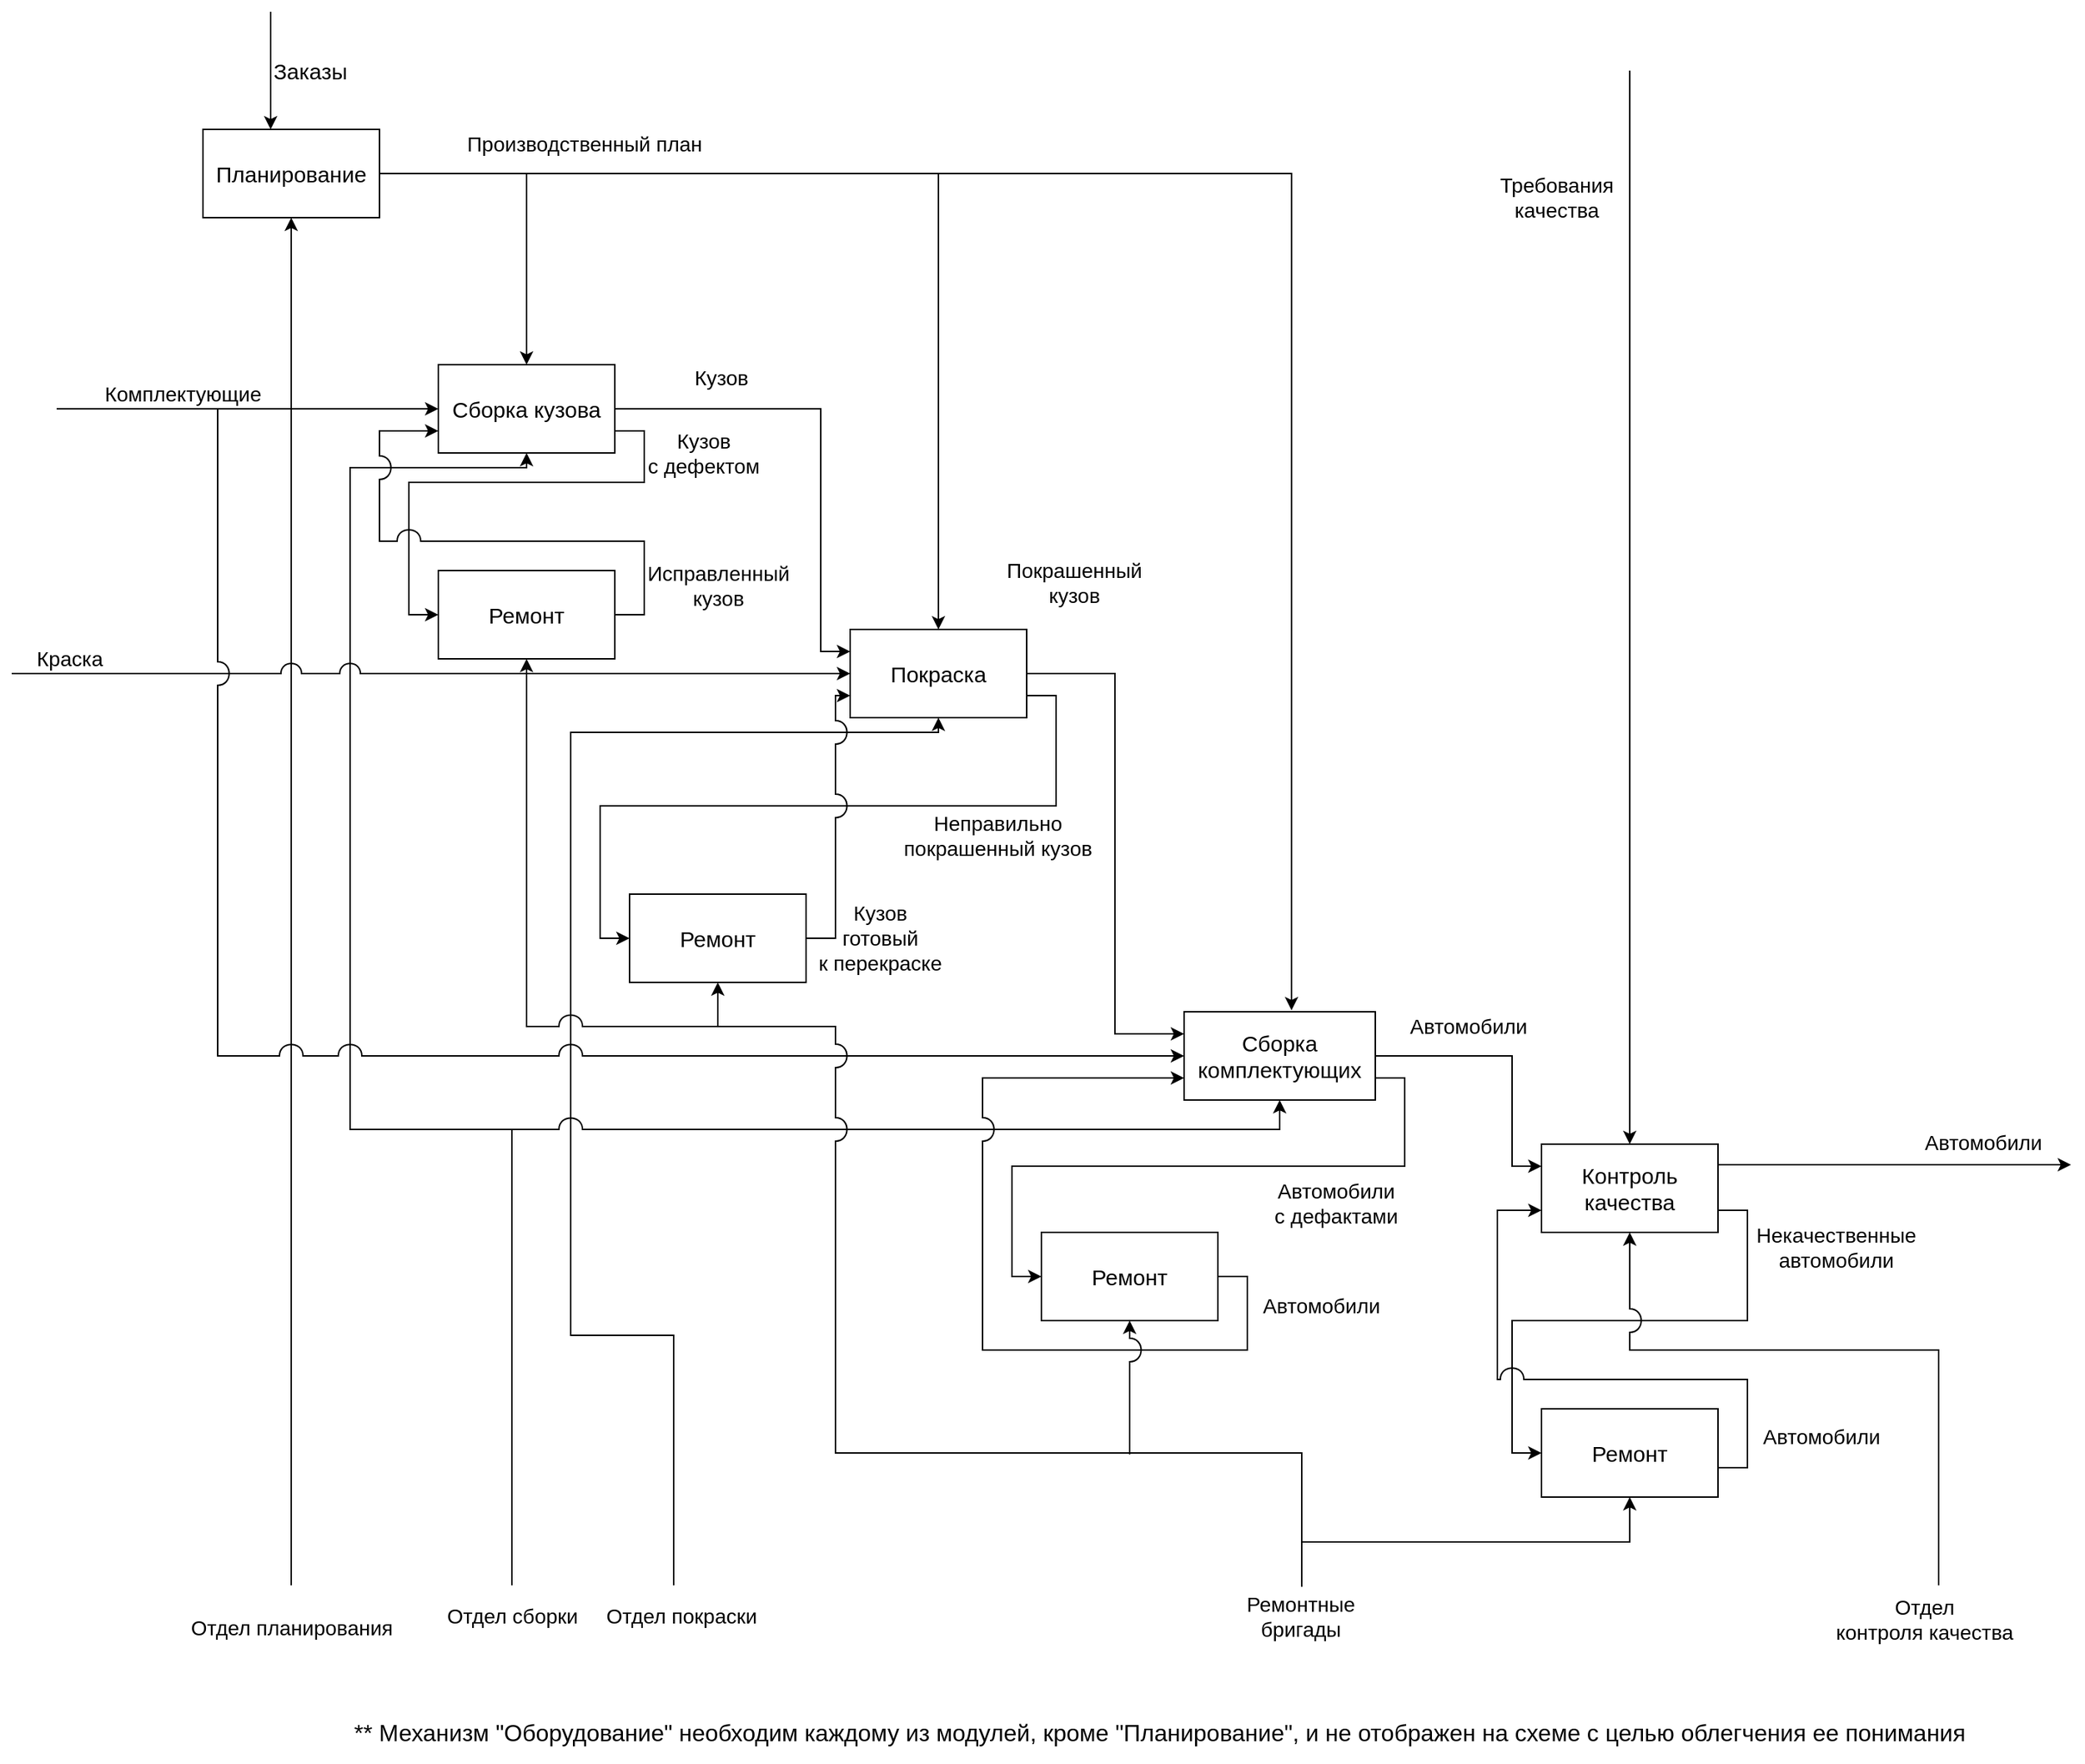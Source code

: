 <mxfile version="12.7.1" type="device"><diagram id="37y4BFi9lXm88TYBVuM7" name="Page-1"><mxGraphModel dx="1422" dy="745" grid="1" gridSize="10" guides="1" tooltips="1" connect="1" arrows="1" fold="1" page="1" pageScale="1" pageWidth="827" pageHeight="1169" math="0" shadow="0"><root><mxCell id="0"/><mxCell id="1" parent="0"/><mxCell id="PF9MS3eb9J_s0mheDXac-2" value="&lt;span style=&quot;font-size: 15px&quot;&gt;Заказы&lt;/span&gt;" style="edgeStyle=orthogonalEdgeStyle;rounded=0;orthogonalLoop=1;jettySize=auto;html=1;endArrow=none;endFill=0;startArrow=classic;startFill=1;labelPosition=right;verticalLabelPosition=middle;align=left;verticalAlign=middle;" edge="1" parent="1"><mxGeometry relative="1" as="geometry"><mxPoint x="206" y="60" as="targetPoint"/><mxPoint x="206" y="140" as="sourcePoint"/></mxGeometry></mxCell><mxCell id="PF9MS3eb9J_s0mheDXac-12" style="edgeStyle=orthogonalEdgeStyle;rounded=0;orthogonalLoop=1;jettySize=auto;html=1;entryX=0.5;entryY=0;entryDx=0;entryDy=0;startArrow=none;startFill=0;endArrow=classic;endFill=1;" edge="1" parent="1" source="PF9MS3eb9J_s0mheDXac-1" target="PF9MS3eb9J_s0mheDXac-3"><mxGeometry relative="1" as="geometry"/></mxCell><mxCell id="PF9MS3eb9J_s0mheDXac-13" style="edgeStyle=orthogonalEdgeStyle;rounded=0;orthogonalLoop=1;jettySize=auto;html=1;startArrow=none;startFill=0;endArrow=classic;endFill=1;" edge="1" parent="1" source="PF9MS3eb9J_s0mheDXac-1" target="PF9MS3eb9J_s0mheDXac-4"><mxGeometry relative="1" as="geometry"/></mxCell><mxCell id="PF9MS3eb9J_s0mheDXac-14" value="&lt;font style=&quot;font-size: 14px&quot;&gt;Производственный план&lt;/font&gt;" style="edgeStyle=orthogonalEdgeStyle;rounded=0;orthogonalLoop=1;jettySize=auto;html=1;entryX=0.562;entryY=-0.017;entryDx=0;entryDy=0;startArrow=none;startFill=0;endArrow=classic;endFill=1;entryPerimeter=0;" edge="1" parent="1" target="PF9MS3eb9J_s0mheDXac-5"><mxGeometry x="-0.821" y="20" relative="1" as="geometry"><mxPoint x="315" y="170" as="sourcePoint"/><mxPoint x="770" y="440" as="targetPoint"/><Array as="points"><mxPoint x="900" y="170"/></Array><mxPoint as="offset"/></mxGeometry></mxCell><mxCell id="PF9MS3eb9J_s0mheDXac-101" style="edgeStyle=orthogonalEdgeStyle;rounded=0;jumpStyle=arc;jumpSize=16;orthogonalLoop=1;jettySize=auto;html=1;exitX=0.5;exitY=1;exitDx=0;exitDy=0;startArrow=classic;startFill=1;endArrow=none;endFill=0;strokeColor=#000000;fontSize=14;" edge="1" parent="1" source="PF9MS3eb9J_s0mheDXac-1"><mxGeometry relative="1" as="geometry"><mxPoint x="220" y="1130" as="targetPoint"/></mxGeometry></mxCell><mxCell id="PF9MS3eb9J_s0mheDXac-1" value="&lt;font style=&quot;font-size: 15px&quot;&gt;Планирование&lt;/font&gt;" style="rounded=0;whiteSpace=wrap;html=1;" vertex="1" parent="1"><mxGeometry x="160" y="140" width="120" height="60" as="geometry"/></mxCell><mxCell id="PF9MS3eb9J_s0mheDXac-36" value="Кузов" style="edgeStyle=orthogonalEdgeStyle;rounded=0;jumpStyle=arc;jumpSize=16;orthogonalLoop=1;jettySize=auto;html=1;entryX=0;entryY=0.25;entryDx=0;entryDy=0;startArrow=none;startFill=0;endArrow=classic;endFill=1;fontSize=14;" edge="1" parent="1" source="PF9MS3eb9J_s0mheDXac-3" target="PF9MS3eb9J_s0mheDXac-4"><mxGeometry x="-0.524" y="11" relative="1" as="geometry"><Array as="points"><mxPoint x="580" y="330"/><mxPoint x="580" y="495"/></Array><mxPoint x="-6" y="-10" as="offset"/></mxGeometry></mxCell><mxCell id="PF9MS3eb9J_s0mheDXac-72" style="edgeStyle=orthogonalEdgeStyle;rounded=0;jumpStyle=arc;jumpSize=16;orthogonalLoop=1;jettySize=auto;html=1;exitX=1;exitY=0.75;exitDx=0;exitDy=0;entryX=0;entryY=0.5;entryDx=0;entryDy=0;startArrow=none;startFill=0;endArrow=classic;endFill=1;fontSize=14;" edge="1" parent="1" source="PF9MS3eb9J_s0mheDXac-3" target="PF9MS3eb9J_s0mheDXac-38"><mxGeometry relative="1" as="geometry"><Array as="points"><mxPoint x="460" y="345"/><mxPoint x="460" y="380"/><mxPoint x="300" y="380"/><mxPoint x="300" y="470"/></Array></mxGeometry></mxCell><mxCell id="PF9MS3eb9J_s0mheDXac-103" style="edgeStyle=orthogonalEdgeStyle;rounded=0;jumpStyle=arc;jumpSize=16;orthogonalLoop=1;jettySize=auto;html=1;exitX=0.5;exitY=1;exitDx=0;exitDy=0;startArrow=classic;startFill=1;endArrow=none;endFill=0;strokeColor=#000000;fontSize=14;" edge="1" parent="1" source="PF9MS3eb9J_s0mheDXac-3"><mxGeometry relative="1" as="geometry"><mxPoint x="370" y="1100" as="targetPoint"/><Array as="points"><mxPoint x="380" y="370"/><mxPoint x="260" y="370"/><mxPoint x="260" y="820"/><mxPoint x="370" y="820"/><mxPoint x="370" y="1100"/></Array></mxGeometry></mxCell><mxCell id="PF9MS3eb9J_s0mheDXac-3" value="&lt;font style=&quot;font-size: 15px&quot;&gt;Сборка кузова&lt;/font&gt;" style="rounded=0;whiteSpace=wrap;html=1;" vertex="1" parent="1"><mxGeometry x="320" y="300" width="120" height="60" as="geometry"/></mxCell><mxCell id="PF9MS3eb9J_s0mheDXac-32" value="Краска" style="edgeStyle=orthogonalEdgeStyle;rounded=0;orthogonalLoop=1;jettySize=auto;html=1;exitX=0;exitY=0.5;exitDx=0;exitDy=0;startArrow=classic;startFill=1;endArrow=none;endFill=0;fontSize=14;jumpStyle=arc;jumpSize=14;" edge="1" parent="1" source="PF9MS3eb9J_s0mheDXac-4"><mxGeometry x="0.864" y="-10" relative="1" as="geometry"><mxPoint x="30" y="510" as="targetPoint"/><mxPoint as="offset"/></mxGeometry></mxCell><mxCell id="PF9MS3eb9J_s0mheDXac-37" value="Покрашенный&lt;br&gt;кузов" style="edgeStyle=orthogonalEdgeStyle;rounded=0;jumpStyle=arc;jumpSize=16;orthogonalLoop=1;jettySize=auto;html=1;entryX=0;entryY=0.25;entryDx=0;entryDy=0;startArrow=none;startFill=0;endArrow=classic;endFill=1;fontSize=14;" edge="1" parent="1" source="PF9MS3eb9J_s0mheDXac-4" target="PF9MS3eb9J_s0mheDXac-5"><mxGeometry x="-0.696" y="32" relative="1" as="geometry"><Array as="points"><mxPoint x="780" y="510"/><mxPoint x="780" y="755"/></Array><mxPoint x="-22" y="-30" as="offset"/></mxGeometry></mxCell><mxCell id="PF9MS3eb9J_s0mheDXac-74" style="edgeStyle=orthogonalEdgeStyle;rounded=0;jumpStyle=arc;jumpSize=16;orthogonalLoop=1;jettySize=auto;html=1;exitX=1;exitY=0.75;exitDx=0;exitDy=0;entryX=0;entryY=0.5;entryDx=0;entryDy=0;startArrow=none;startFill=0;endArrow=classic;endFill=1;fontSize=14;" edge="1" parent="1" source="PF9MS3eb9J_s0mheDXac-4" target="PF9MS3eb9J_s0mheDXac-39"><mxGeometry relative="1" as="geometry"/></mxCell><mxCell id="PF9MS3eb9J_s0mheDXac-106" style="edgeStyle=orthogonalEdgeStyle;rounded=0;jumpStyle=arc;jumpSize=16;orthogonalLoop=1;jettySize=auto;html=1;exitX=0.5;exitY=1;exitDx=0;exitDy=0;startArrow=classic;startFill=1;endArrow=none;endFill=0;strokeColor=#000000;fontSize=14;" edge="1" parent="1" source="PF9MS3eb9J_s0mheDXac-4"><mxGeometry relative="1" as="geometry"><mxPoint x="480" y="1130" as="targetPoint"/><Array as="points"><mxPoint x="660" y="550"/><mxPoint x="410" y="550"/><mxPoint x="410" y="960"/><mxPoint x="480" y="960"/></Array></mxGeometry></mxCell><mxCell id="PF9MS3eb9J_s0mheDXac-4" value="&lt;font style=&quot;font-size: 15px&quot;&gt;Покраска&lt;/font&gt;" style="rounded=0;whiteSpace=wrap;html=1;" vertex="1" parent="1"><mxGeometry x="600" y="480" width="120" height="60" as="geometry"/></mxCell><mxCell id="PF9MS3eb9J_s0mheDXac-35" value="Автомобили" style="edgeStyle=orthogonalEdgeStyle;rounded=0;jumpStyle=arc;jumpSize=16;orthogonalLoop=1;jettySize=auto;html=1;entryX=0;entryY=0.25;entryDx=0;entryDy=0;startArrow=none;startFill=0;endArrow=classic;endFill=1;fontSize=14;" edge="1" parent="1" source="PF9MS3eb9J_s0mheDXac-5" target="PF9MS3eb9J_s0mheDXac-7"><mxGeometry x="-0.33" y="20" relative="1" as="geometry"><Array as="points"><mxPoint x="1050" y="770"/><mxPoint x="1050" y="845"/></Array><mxPoint as="offset"/></mxGeometry></mxCell><mxCell id="PF9MS3eb9J_s0mheDXac-83" style="edgeStyle=orthogonalEdgeStyle;rounded=0;jumpStyle=arc;jumpSize=16;orthogonalLoop=1;jettySize=auto;html=1;exitX=1;exitY=0.75;exitDx=0;exitDy=0;entryX=0;entryY=0.5;entryDx=0;entryDy=0;startArrow=none;startFill=0;endArrow=classic;endFill=1;fontSize=14;" edge="1" parent="1" source="PF9MS3eb9J_s0mheDXac-5" target="PF9MS3eb9J_s0mheDXac-80"><mxGeometry relative="1" as="geometry"/></mxCell><mxCell id="PF9MS3eb9J_s0mheDXac-105" style="edgeStyle=orthogonalEdgeStyle;rounded=0;jumpStyle=arc;jumpSize=16;orthogonalLoop=1;jettySize=auto;html=1;startArrow=classic;startFill=1;endArrow=none;endFill=0;strokeColor=#000000;fontSize=14;" edge="1" parent="1" source="PF9MS3eb9J_s0mheDXac-5"><mxGeometry relative="1" as="geometry"><mxPoint x="370" y="1130" as="targetPoint"/><Array as="points"><mxPoint x="892" y="820"/><mxPoint x="370" y="820"/><mxPoint x="370" y="1100"/></Array></mxGeometry></mxCell><mxCell id="PF9MS3eb9J_s0mheDXac-5" value="&lt;font style=&quot;font-size: 15px&quot;&gt;Сборка комплектующих&lt;/font&gt;" style="rounded=0;whiteSpace=wrap;html=1;" vertex="1" parent="1"><mxGeometry x="827" y="740" width="130" height="60" as="geometry"/></mxCell><mxCell id="PF9MS3eb9J_s0mheDXac-17" value="&lt;font style=&quot;font-size: 14px&quot;&gt;Требования &lt;br&gt;качества&lt;/font&gt;" style="edgeStyle=orthogonalEdgeStyle;rounded=0;orthogonalLoop=1;jettySize=auto;html=1;startArrow=classic;startFill=1;endArrow=none;endFill=0;exitX=0.5;exitY=0;exitDx=0;exitDy=0;" edge="1" parent="1" source="PF9MS3eb9J_s0mheDXac-7"><mxGeometry x="0.765" y="50" relative="1" as="geometry"><mxPoint x="1130" y="100" as="targetPoint"/><Array as="points"><mxPoint x="1130" y="110"/><mxPoint x="1130" y="110"/></Array><mxPoint as="offset"/></mxGeometry></mxCell><mxCell id="PF9MS3eb9J_s0mheDXac-18" value="Автомобили" style="edgeStyle=orthogonalEdgeStyle;rounded=0;orthogonalLoop=1;jettySize=auto;html=1;startArrow=none;startFill=0;endArrow=classic;endFill=1;fontSize=14;labelPosition=center;verticalLabelPosition=top;align=center;verticalAlign=bottom;" edge="1" parent="1"><mxGeometry x="0.5" y="4" relative="1" as="geometry"><mxPoint x="1430" y="844" as="targetPoint"/><mxPoint x="1190" y="844" as="sourcePoint"/><mxPoint as="offset"/></mxGeometry></mxCell><mxCell id="PF9MS3eb9J_s0mheDXac-45" style="edgeStyle=orthogonalEdgeStyle;rounded=0;jumpStyle=arc;jumpSize=16;orthogonalLoop=1;jettySize=auto;html=1;exitX=1;exitY=0.75;exitDx=0;exitDy=0;entryX=0;entryY=0.5;entryDx=0;entryDy=0;startArrow=none;startFill=0;endArrow=classic;endFill=1;fontSize=14;" edge="1" parent="1" source="PF9MS3eb9J_s0mheDXac-7" target="PF9MS3eb9J_s0mheDXac-41"><mxGeometry relative="1" as="geometry"/></mxCell><mxCell id="PF9MS3eb9J_s0mheDXac-111" style="edgeStyle=orthogonalEdgeStyle;rounded=0;jumpStyle=arc;jumpSize=16;orthogonalLoop=1;jettySize=auto;html=1;exitX=0.5;exitY=1;exitDx=0;exitDy=0;startArrow=classic;startFill=1;endArrow=none;endFill=0;strokeColor=#000000;fontSize=14;" edge="1" parent="1" source="PF9MS3eb9J_s0mheDXac-7"><mxGeometry relative="1" as="geometry"><mxPoint x="1340" y="1130" as="targetPoint"/><Array as="points"><mxPoint x="1130" y="970"/><mxPoint x="1340" y="970"/></Array></mxGeometry></mxCell><mxCell id="PF9MS3eb9J_s0mheDXac-7" value="&lt;font style=&quot;font-size: 15px&quot;&gt;Контроль&lt;br&gt;качества&lt;br&gt;&lt;/font&gt;" style="rounded=0;whiteSpace=wrap;html=1;" vertex="1" parent="1"><mxGeometry x="1070" y="830" width="120" height="60" as="geometry"/></mxCell><mxCell id="PF9MS3eb9J_s0mheDXac-28" style="edgeStyle=orthogonalEdgeStyle;rounded=0;orthogonalLoop=1;jettySize=auto;html=1;entryX=0;entryY=0.5;entryDx=0;entryDy=0;startArrow=none;startFill=0;endArrow=classic;endFill=1;fontSize=14;" edge="1" parent="1" source="PF9MS3eb9J_s0mheDXac-25" target="PF9MS3eb9J_s0mheDXac-3"><mxGeometry relative="1" as="geometry"/></mxCell><mxCell id="PF9MS3eb9J_s0mheDXac-31" value="Комплектующие" style="edgeStyle=orthogonalEdgeStyle;rounded=0;orthogonalLoop=1;jettySize=auto;html=1;entryX=0;entryY=0.5;entryDx=0;entryDy=0;startArrow=none;startFill=0;endArrow=classic;endFill=1;fontSize=14;jumpStyle=arc;jumpSize=16;" edge="1" parent="1" source="PF9MS3eb9J_s0mheDXac-25" target="PF9MS3eb9J_s0mheDXac-5"><mxGeometry x="-0.842" y="10" relative="1" as="geometry"><Array as="points"><mxPoint x="170" y="330"/><mxPoint x="170" y="770"/></Array><mxPoint as="offset"/></mxGeometry></mxCell><mxCell id="PF9MS3eb9J_s0mheDXac-25" value="" style="shape=ext;double=1;rounded=0;whiteSpace=wrap;html=1;fontSize=14;strokeColor=#FFFFFF;" vertex="1" parent="1"><mxGeometry x="40" y="300" width="10" height="60" as="geometry"/></mxCell><mxCell id="PF9MS3eb9J_s0mheDXac-73" style="edgeStyle=orthogonalEdgeStyle;rounded=0;jumpStyle=arc;jumpSize=16;orthogonalLoop=1;jettySize=auto;html=1;exitX=1;exitY=0.5;exitDx=0;exitDy=0;entryX=0;entryY=0.75;entryDx=0;entryDy=0;startArrow=none;startFill=0;endArrow=classic;endFill=1;fontSize=14;" edge="1" parent="1" source="PF9MS3eb9J_s0mheDXac-38" target="PF9MS3eb9J_s0mheDXac-3"><mxGeometry relative="1" as="geometry"><Array as="points"><mxPoint x="460" y="470"/><mxPoint x="460" y="420"/><mxPoint x="280" y="420"/><mxPoint x="280" y="345"/></Array></mxGeometry></mxCell><mxCell id="PF9MS3eb9J_s0mheDXac-125" style="edgeStyle=orthogonalEdgeStyle;rounded=0;jumpStyle=arc;jumpSize=16;orthogonalLoop=1;jettySize=auto;html=1;exitX=0.5;exitY=1;exitDx=0;exitDy=0;startArrow=classic;startFill=1;endArrow=none;endFill=0;strokeColor=#0A0A0A;fontSize=14;" edge="1" parent="1" source="PF9MS3eb9J_s0mheDXac-38"><mxGeometry relative="1" as="geometry"><mxPoint x="510" y="750" as="targetPoint"/><Array as="points"><mxPoint x="380" y="750"/></Array></mxGeometry></mxCell><mxCell id="PF9MS3eb9J_s0mheDXac-38" value="&lt;font style=&quot;font-size: 15px&quot;&gt;Ремонт&lt;/font&gt;" style="rounded=0;whiteSpace=wrap;html=1;" vertex="1" parent="1"><mxGeometry x="320" y="440" width="120" height="60" as="geometry"/></mxCell><mxCell id="PF9MS3eb9J_s0mheDXac-76" style="edgeStyle=orthogonalEdgeStyle;rounded=0;jumpStyle=arc;jumpSize=16;orthogonalLoop=1;jettySize=auto;html=1;exitX=1;exitY=0.5;exitDx=0;exitDy=0;entryX=0;entryY=0.75;entryDx=0;entryDy=0;startArrow=none;startFill=0;endArrow=classic;endFill=1;fontSize=14;" edge="1" parent="1" source="PF9MS3eb9J_s0mheDXac-39" target="PF9MS3eb9J_s0mheDXac-4"><mxGeometry relative="1" as="geometry"><Array as="points"><mxPoint x="590" y="690"/><mxPoint x="590" y="525"/></Array></mxGeometry></mxCell><mxCell id="PF9MS3eb9J_s0mheDXac-116" style="edgeStyle=orthogonalEdgeStyle;rounded=0;jumpStyle=arc;jumpSize=16;orthogonalLoop=1;jettySize=auto;html=1;exitX=0.5;exitY=1;exitDx=0;exitDy=0;entryX=0.511;entryY=-0.075;entryDx=0;entryDy=0;entryPerimeter=0;startArrow=classic;startFill=1;endArrow=none;endFill=0;strokeColor=#000000;fontSize=14;" edge="1" parent="1" source="PF9MS3eb9J_s0mheDXac-39" target="PF9MS3eb9J_s0mheDXac-113"><mxGeometry relative="1" as="geometry"><Array as="points"><mxPoint x="510" y="750"/><mxPoint x="590" y="750"/><mxPoint x="590" y="1040"/><mxPoint x="907" y="1040"/></Array></mxGeometry></mxCell><mxCell id="PF9MS3eb9J_s0mheDXac-39" value="&lt;font style=&quot;font-size: 15px&quot;&gt;Ремонт&lt;/font&gt;" style="rounded=0;whiteSpace=wrap;html=1;" vertex="1" parent="1"><mxGeometry x="450" y="660" width="120" height="60" as="geometry"/></mxCell><mxCell id="PF9MS3eb9J_s0mheDXac-70" style="edgeStyle=orthogonalEdgeStyle;rounded=0;jumpStyle=arc;jumpSize=16;orthogonalLoop=1;jettySize=auto;html=1;exitX=1;exitY=0.5;exitDx=0;exitDy=0;entryX=0;entryY=0.75;entryDx=0;entryDy=0;startArrow=none;startFill=0;endArrow=classic;endFill=1;fontSize=14;" edge="1" parent="1" source="PF9MS3eb9J_s0mheDXac-41" target="PF9MS3eb9J_s0mheDXac-7"><mxGeometry relative="1" as="geometry"><Array as="points"><mxPoint x="1190" y="1050"/><mxPoint x="1210" y="1050"/><mxPoint x="1210" y="990"/><mxPoint x="1040" y="990"/><mxPoint x="1040" y="875"/></Array></mxGeometry></mxCell><mxCell id="PF9MS3eb9J_s0mheDXac-114" style="edgeStyle=orthogonalEdgeStyle;rounded=0;jumpStyle=arc;jumpSize=16;orthogonalLoop=1;jettySize=auto;html=1;exitX=0.5;exitY=1;exitDx=0;exitDy=0;entryX=0.511;entryY=0;entryDx=0;entryDy=0;entryPerimeter=0;startArrow=classic;startFill=1;endArrow=none;endFill=0;strokeColor=#000000;fontSize=14;" edge="1" parent="1" source="PF9MS3eb9J_s0mheDXac-41" target="PF9MS3eb9J_s0mheDXac-113"><mxGeometry relative="1" as="geometry"/></mxCell><mxCell id="PF9MS3eb9J_s0mheDXac-41" value="&lt;font style=&quot;font-size: 15px&quot;&gt;Ремонт&lt;/font&gt;" style="rounded=0;whiteSpace=wrap;html=1;" vertex="1" parent="1"><mxGeometry x="1070" y="1010" width="120" height="60" as="geometry"/></mxCell><mxCell id="PF9MS3eb9J_s0mheDXac-43" value="Некачественные&lt;br&gt;автомобили" style="text;html=1;align=center;verticalAlign=middle;resizable=0;points=[];autosize=1;fontSize=14;" vertex="1" parent="1"><mxGeometry x="1210" y="880" width="120" height="40" as="geometry"/></mxCell><mxCell id="PF9MS3eb9J_s0mheDXac-48" value="&lt;br&gt;Автомобили" style="text;html=1;align=center;verticalAlign=middle;resizable=0;points=[];autosize=1;fontSize=14;" vertex="1" parent="1"><mxGeometry x="1210" y="1000" width="100" height="40" as="geometry"/></mxCell><mxCell id="PF9MS3eb9J_s0mheDXac-52" value="Автомобили&lt;br&gt;с дефактами" style="text;html=1;align=center;verticalAlign=middle;resizable=0;points=[];autosize=1;fontSize=14;" vertex="1" parent="1"><mxGeometry x="880" y="850" width="100" height="40" as="geometry"/></mxCell><mxCell id="PF9MS3eb9J_s0mheDXac-54" value="Автомобили" style="text;html=1;align=center;verticalAlign=middle;resizable=0;points=[];autosize=1;fontSize=14;" vertex="1" parent="1"><mxGeometry x="870" y="930" width="100" height="20" as="geometry"/></mxCell><mxCell id="PF9MS3eb9J_s0mheDXac-62" value="Кузов&lt;br&gt;готовый&lt;br&gt;к перекраске" style="text;html=1;align=center;verticalAlign=middle;resizable=0;points=[];autosize=1;fontSize=14;" vertex="1" parent="1"><mxGeometry x="570" y="660" width="100" height="60" as="geometry"/></mxCell><mxCell id="PF9MS3eb9J_s0mheDXac-63" value="Неправильно&lt;br&gt;покрашенный кузов" style="text;html=1;align=center;verticalAlign=middle;resizable=0;points=[];autosize=1;fontSize=14;" vertex="1" parent="1"><mxGeometry x="630" y="600" width="140" height="40" as="geometry"/></mxCell><mxCell id="PF9MS3eb9J_s0mheDXac-84" style="edgeStyle=orthogonalEdgeStyle;rounded=0;jumpStyle=arc;jumpSize=16;orthogonalLoop=1;jettySize=auto;html=1;exitX=1;exitY=0.5;exitDx=0;exitDy=0;entryX=0;entryY=0.75;entryDx=0;entryDy=0;startArrow=none;startFill=0;endArrow=classic;endFill=1;fontSize=14;" edge="1" parent="1" source="PF9MS3eb9J_s0mheDXac-80" target="PF9MS3eb9J_s0mheDXac-5"><mxGeometry relative="1" as="geometry"><Array as="points"><mxPoint x="870" y="920"/><mxPoint x="870" y="970"/><mxPoint x="690" y="970"/><mxPoint x="690" y="785"/></Array></mxGeometry></mxCell><mxCell id="PF9MS3eb9J_s0mheDXac-115" style="edgeStyle=orthogonalEdgeStyle;rounded=0;jumpStyle=arc;jumpSize=16;orthogonalLoop=1;jettySize=auto;html=1;exitX=0.5;exitY=1;exitDx=0;exitDy=0;startArrow=classic;startFill=1;endArrow=none;endFill=0;strokeColor=#000000;fontSize=14;" edge="1" parent="1" source="PF9MS3eb9J_s0mheDXac-80"><mxGeometry relative="1" as="geometry"><mxPoint x="790" y="1041" as="targetPoint"/></mxGeometry></mxCell><mxCell id="PF9MS3eb9J_s0mheDXac-80" value="&lt;font style=&quot;font-size: 15px&quot;&gt;Ремонт&lt;/font&gt;" style="rounded=0;whiteSpace=wrap;html=1;" vertex="1" parent="1"><mxGeometry x="730" y="890" width="120" height="60" as="geometry"/></mxCell><mxCell id="PF9MS3eb9J_s0mheDXac-85" value="Кузов&lt;br&gt;с дефектом" style="text;html=1;align=center;verticalAlign=middle;resizable=0;points=[];autosize=1;fontSize=14;" vertex="1" parent="1"><mxGeometry x="455" y="340" width="90" height="40" as="geometry"/></mxCell><mxCell id="PF9MS3eb9J_s0mheDXac-86" value="Исправленный&lt;br&gt;кузов" style="text;html=1;align=center;verticalAlign=middle;resizable=0;points=[];autosize=1;fontSize=14;" vertex="1" parent="1"><mxGeometry x="455" y="430" width="110" height="40" as="geometry"/></mxCell><mxCell id="PF9MS3eb9J_s0mheDXac-87" value="" style="shape=ext;double=1;rounded=0;whiteSpace=wrap;html=1;fontSize=14;strokeColor=#FFFFFF;" vertex="1" parent="1"><mxGeometry x="50" y="310" width="10" height="60" as="geometry"/></mxCell><mxCell id="PF9MS3eb9J_s0mheDXac-89" value="" style="shape=ext;double=1;rounded=0;whiteSpace=wrap;html=1;fontSize=14;strokeColor=#FFFFFF;" vertex="1" parent="1"><mxGeometry x="420" y="1190" width="40" height="60" as="geometry"/></mxCell><mxCell id="PF9MS3eb9J_s0mheDXac-102" value="Отдел планирования" style="text;html=1;align=center;verticalAlign=middle;resizable=0;points=[];autosize=1;fontSize=14;" vertex="1" parent="1"><mxGeometry x="145" y="1149" width="150" height="20" as="geometry"/></mxCell><mxCell id="PF9MS3eb9J_s0mheDXac-104" value="Отдел сборки" style="text;html=1;align=center;verticalAlign=middle;resizable=0;points=[];autosize=1;fontSize=14;" vertex="1" parent="1"><mxGeometry x="320" y="1141" width="100" height="20" as="geometry"/></mxCell><mxCell id="PF9MS3eb9J_s0mheDXac-107" value="Отдел покраски" style="text;html=1;align=center;verticalAlign=middle;resizable=0;points=[];autosize=1;fontSize=14;" vertex="1" parent="1"><mxGeometry x="425" y="1141" width="120" height="20" as="geometry"/></mxCell><mxCell id="PF9MS3eb9J_s0mheDXac-112" value="Отдел &lt;br&gt;контроля качества" style="text;html=1;align=center;verticalAlign=middle;resizable=0;points=[];autosize=1;fontSize=14;" vertex="1" parent="1"><mxGeometry x="1260" y="1133" width="140" height="40" as="geometry"/></mxCell><mxCell id="PF9MS3eb9J_s0mheDXac-113" value="Ремонтные&lt;br&gt;бригады" style="text;html=1;align=center;verticalAlign=middle;resizable=0;points=[];autosize=1;fontSize=14;" vertex="1" parent="1"><mxGeometry x="861" y="1131" width="90" height="40" as="geometry"/></mxCell><mxCell id="PF9MS3eb9J_s0mheDXac-123" value="&lt;font style=&quot;font-size: 16px&quot;&gt;** Механизм &quot;Оборудование&quot; необходим каждому из модулей, кроме &quot;Планирование&quot;, и не отображен на схеме с целью облегчения ее понимания&lt;/font&gt;" style="text;html=1;align=center;verticalAlign=middle;resizable=0;points=[];autosize=1;fontSize=14;" vertex="1" parent="1"><mxGeometry x="255" y="1220" width="1110" height="20" as="geometry"/></mxCell></root></mxGraphModel></diagram></mxfile>